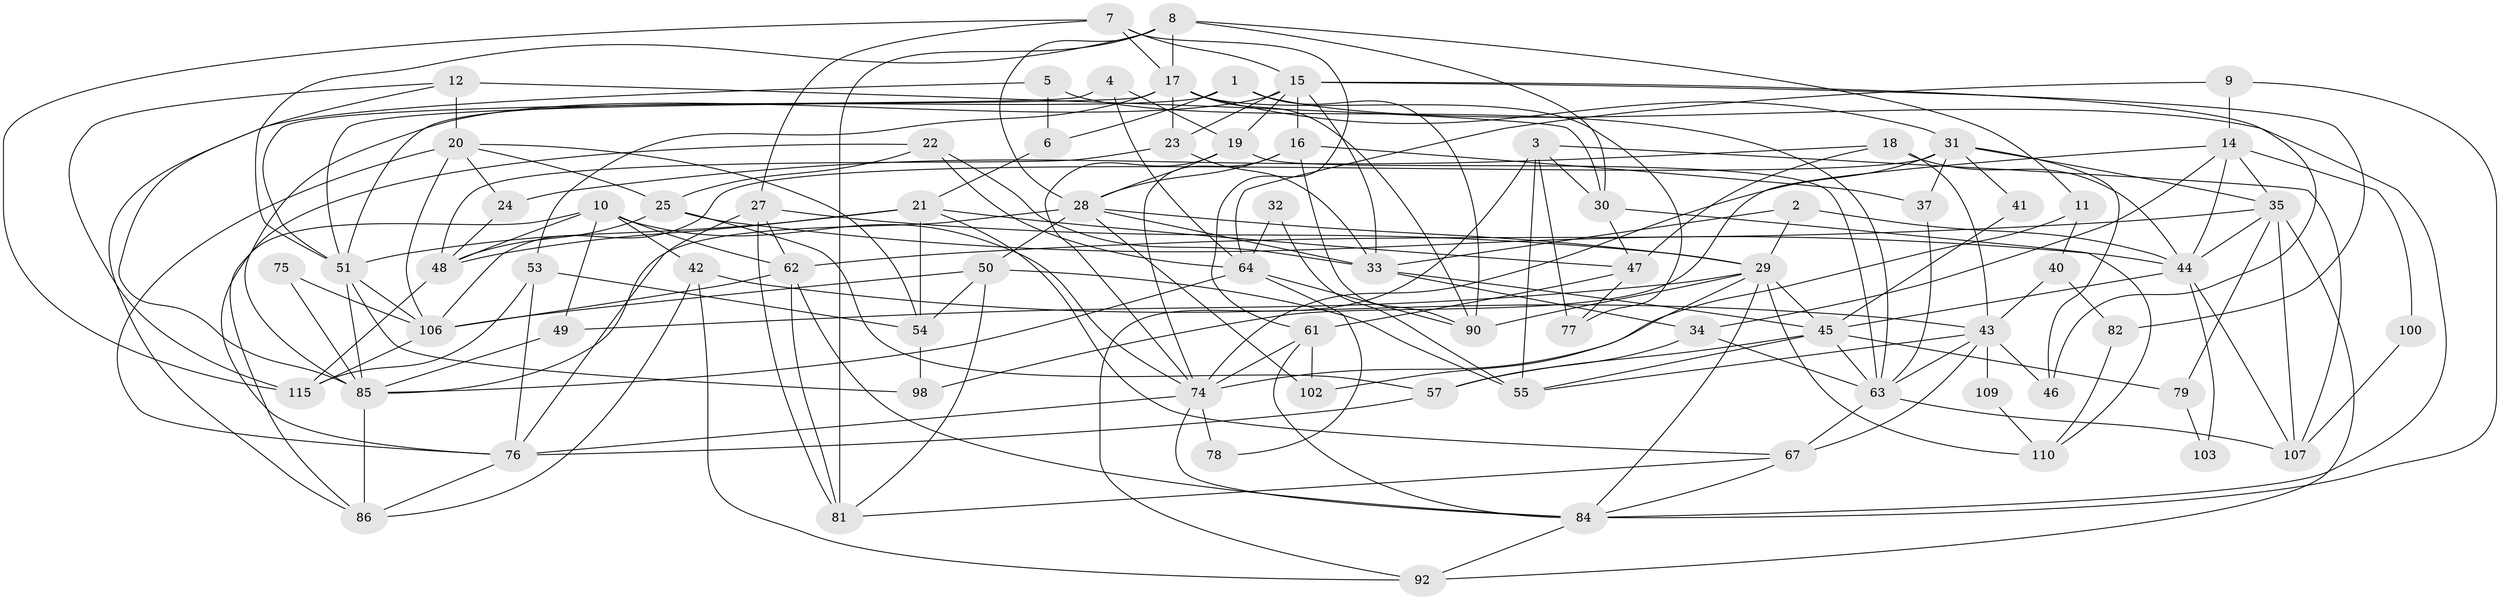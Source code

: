 // original degree distribution, {2: 0.1206896551724138, 3: 0.27586206896551724, 4: 0.2672413793103448, 6: 0.09482758620689655, 7: 0.04310344827586207, 5: 0.19827586206896552}
// Generated by graph-tools (version 1.1) at 2025/41/03/06/25 10:41:54]
// undirected, 77 vertices, 189 edges
graph export_dot {
graph [start="1"]
  node [color=gray90,style=filled];
  1 [super="+73"];
  2;
  3 [super="+38"];
  4;
  5;
  6;
  7 [super="+36"];
  8 [super="+13"];
  9;
  10;
  11;
  12 [super="+105"];
  14 [super="+65"];
  15 [super="+58"];
  16 [super="+114"];
  17 [super="+60"];
  18 [super="+80"];
  19;
  20 [super="+99"];
  21 [super="+72"];
  22;
  23 [super="+26"];
  24;
  25 [super="+87"];
  27 [super="+39"];
  28 [super="+91"];
  29 [super="+89"];
  30 [super="+71"];
  31 [super="+68"];
  32;
  33 [super="+93"];
  34;
  35 [super="+66"];
  37;
  40;
  41;
  42 [super="+52"];
  43 [super="+59"];
  44 [super="+88"];
  45 [super="+104"];
  46;
  47 [super="+96"];
  48 [super="+56"];
  49;
  50;
  51 [super="+69"];
  53;
  54 [super="+101"];
  55;
  57;
  61 [super="+94"];
  62 [super="+97"];
  63 [super="+70"];
  64 [super="+95"];
  67 [super="+116"];
  74 [super="+113"];
  75;
  76 [super="+83"];
  77;
  78;
  79;
  81 [super="+108"];
  82;
  84 [super="+112"];
  85 [super="+111"];
  86;
  90;
  92;
  98;
  100;
  102;
  103;
  106;
  107;
  109;
  110;
  115;
  1 -- 51;
  1 -- 90;
  1 -- 6;
  1 -- 84;
  2 -- 33;
  2 -- 44;
  2 -- 29;
  3 -- 77;
  3 -- 55;
  3 -- 107;
  3 -- 92;
  3 -- 30;
  4 -- 19;
  4 -- 51;
  4 -- 64;
  5 -- 86;
  5 -- 6;
  5 -- 63;
  6 -- 21;
  7 -- 17;
  7 -- 115;
  7 -- 15;
  7 -- 61;
  7 -- 27;
  8 -- 11;
  8 -- 51;
  8 -- 30;
  8 -- 17;
  8 -- 81;
  8 -- 28;
  9 -- 64;
  9 -- 14 [weight=2];
  9 -- 84;
  10 -- 86;
  10 -- 49;
  10 -- 62;
  10 -- 74;
  10 -- 48;
  10 -- 42;
  11 -- 74;
  11 -- 40;
  12 -- 115;
  12 -- 20 [weight=2];
  12 -- 85;
  12 -- 30;
  14 -- 44;
  14 -- 34;
  14 -- 35;
  14 -- 98;
  14 -- 100;
  15 -- 19;
  15 -- 46;
  15 -- 82;
  15 -- 85;
  15 -- 33;
  15 -- 23;
  15 -- 16;
  16 -- 28;
  16 -- 37;
  16 -- 90;
  16 -- 74;
  17 -- 53;
  17 -- 23;
  17 -- 31;
  17 -- 51;
  17 -- 90;
  17 -- 77;
  18 -- 47;
  18 -- 24;
  18 -- 44 [weight=2];
  18 -- 43;
  19 -- 28;
  19 -- 74;
  19 -- 63;
  20 -- 24;
  20 -- 25;
  20 -- 106;
  20 -- 76;
  20 -- 54;
  21 -- 51;
  21 -- 47;
  21 -- 67;
  21 -- 48;
  21 -- 54;
  22 -- 25;
  22 -- 33;
  22 -- 76;
  22 -- 64;
  23 -- 33;
  23 -- 48;
  24 -- 48;
  25 -- 57;
  25 -- 48;
  25 -- 44;
  27 -- 81;
  27 -- 76;
  27 -- 29;
  27 -- 62;
  28 -- 102;
  28 -- 33;
  28 -- 50;
  28 -- 85;
  28 -- 29;
  29 -- 49;
  29 -- 90;
  29 -- 102;
  29 -- 110;
  29 -- 45;
  29 -- 84;
  30 -- 110;
  30 -- 47;
  31 -- 41;
  31 -- 74;
  31 -- 35;
  31 -- 37;
  31 -- 106;
  31 -- 46;
  32 -- 55;
  32 -- 64;
  33 -- 34;
  33 -- 45;
  34 -- 57;
  34 -- 63;
  35 -- 79;
  35 -- 107;
  35 -- 44;
  35 -- 92;
  35 -- 62;
  37 -- 63;
  40 -- 43;
  40 -- 82;
  41 -- 45;
  42 -- 43 [weight=2];
  42 -- 86;
  42 -- 92;
  43 -- 46;
  43 -- 55;
  43 -- 109;
  43 -- 63;
  43 -- 67;
  44 -- 107;
  44 -- 103;
  44 -- 45;
  45 -- 55;
  45 -- 63;
  45 -- 79;
  45 -- 57;
  47 -- 77;
  47 -- 61;
  48 -- 115;
  49 -- 85;
  50 -- 55;
  50 -- 106;
  50 -- 81;
  50 -- 54;
  51 -- 106;
  51 -- 98;
  51 -- 85;
  53 -- 115;
  53 -- 54;
  53 -- 76;
  54 -- 98;
  57 -- 76;
  61 -- 84;
  61 -- 102;
  61 -- 74;
  62 -- 84;
  62 -- 81;
  62 -- 106;
  63 -- 107;
  63 -- 67;
  64 -- 90;
  64 -- 85;
  64 -- 78;
  67 -- 84;
  67 -- 81;
  74 -- 78;
  74 -- 76;
  74 -- 84;
  75 -- 106;
  75 -- 85;
  76 -- 86;
  79 -- 103;
  82 -- 110;
  84 -- 92;
  85 -- 86;
  100 -- 107;
  106 -- 115;
  109 -- 110;
}
